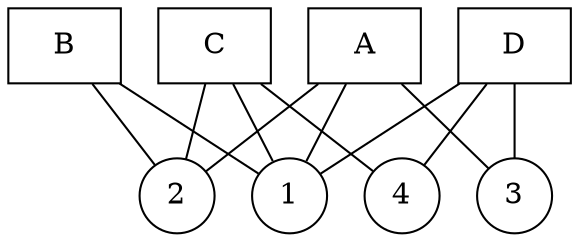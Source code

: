 graph G {
  node [shape = box];
    "A";
    "B";
    "C";
    "D";
  node [shape = circle]
    "1";
    "2";
    "3";
    "4";

  "A" -- "1" ;
  "B" -- "1" ;
  "C" -- "1" ;
  "D" -- "1" ;
  "A" -- "2" ;
  "B" -- "2" ;
  "C" -- "2" ;
  "A" -- "3" ;
  "D" -- "3" ;
  "C" -- "4" ;
  "D" -- "4" ;
}